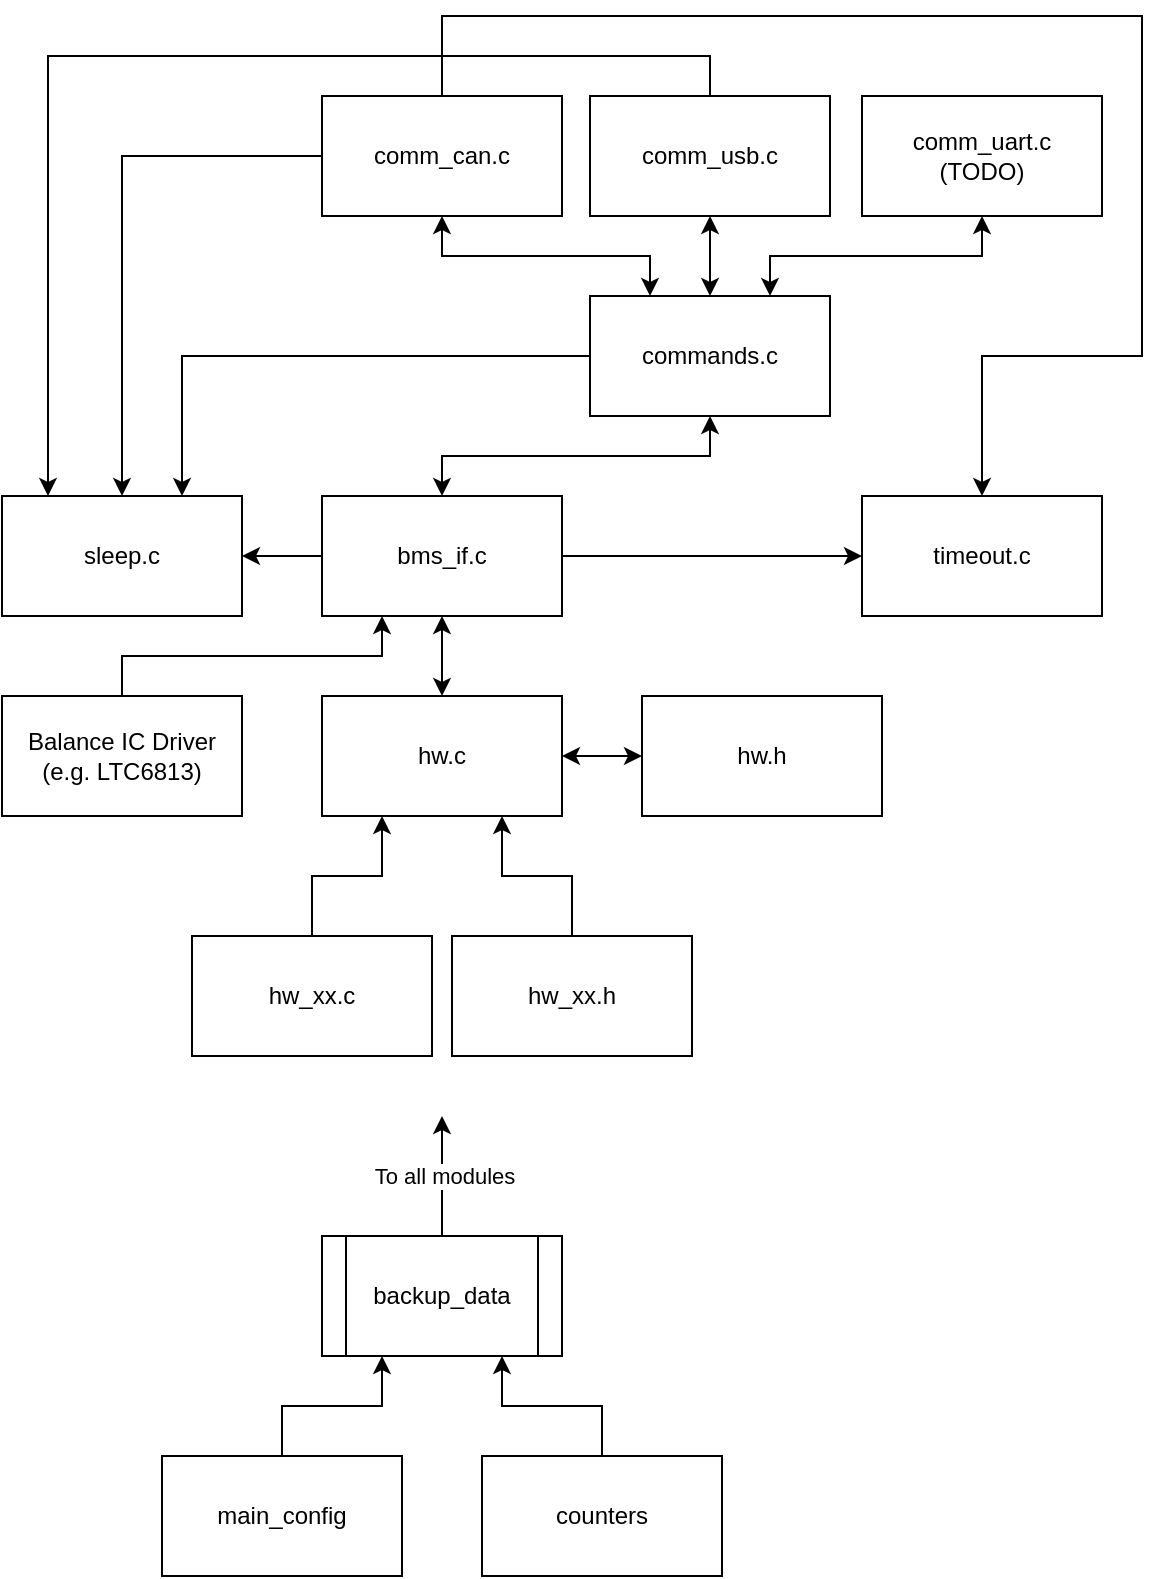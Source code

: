 <mxfile version="13.9.9" type="device"><diagram id="mEra7bK9AHs1o5v5Jp0K" name="Sida-1"><mxGraphModel dx="1102" dy="1000" grid="1" gridSize="10" guides="1" tooltips="1" connect="1" arrows="1" fold="1" page="1" pageScale="1" pageWidth="827" pageHeight="1169" math="0" shadow="0"><root><mxCell id="0"/><mxCell id="1" parent="0"/><mxCell id="HxEndxn-QyzDh2U5f8Ij-24" style="edgeStyle=orthogonalEdgeStyle;rounded=0;orthogonalLoop=1;jettySize=auto;html=1;entryX=0.5;entryY=1;entryDx=0;entryDy=0;startArrow=classic;startFill=1;exitX=0.5;exitY=0;exitDx=0;exitDy=0;" parent="1" source="HxEndxn-QyzDh2U5f8Ij-1" target="HxEndxn-QyzDh2U5f8Ij-13" edge="1"><mxGeometry relative="1" as="geometry"><Array as="points"><mxPoint x="340" y="370"/><mxPoint x="474" y="370"/></Array></mxGeometry></mxCell><mxCell id="HxEndxn-QyzDh2U5f8Ij-29" style="edgeStyle=orthogonalEdgeStyle;rounded=0;orthogonalLoop=1;jettySize=auto;html=1;entryX=1;entryY=0.5;entryDx=0;entryDy=0;startArrow=none;startFill=0;" parent="1" source="HxEndxn-QyzDh2U5f8Ij-1" target="HxEndxn-QyzDh2U5f8Ij-26" edge="1"><mxGeometry relative="1" as="geometry"/></mxCell><mxCell id="HxEndxn-QyzDh2U5f8Ij-33" style="edgeStyle=orthogonalEdgeStyle;rounded=0;orthogonalLoop=1;jettySize=auto;html=1;entryX=0;entryY=0.5;entryDx=0;entryDy=0;startArrow=none;startFill=0;" parent="1" source="HxEndxn-QyzDh2U5f8Ij-1" target="HxEndxn-QyzDh2U5f8Ij-27" edge="1"><mxGeometry relative="1" as="geometry"/></mxCell><mxCell id="HxEndxn-QyzDh2U5f8Ij-1" value="bms_if.c" style="rounded=0;whiteSpace=wrap;html=1;" parent="1" vertex="1"><mxGeometry x="280" y="390" width="120" height="60" as="geometry"/></mxCell><mxCell id="HxEndxn-QyzDh2U5f8Ij-2" value="hw.c" style="rounded=0;whiteSpace=wrap;html=1;" parent="1" vertex="1"><mxGeometry x="280" y="490" width="120" height="60" as="geometry"/></mxCell><mxCell id="HxEndxn-QyzDh2U5f8Ij-6" value="" style="endArrow=classic;startArrow=classic;html=1;exitX=0.5;exitY=0;exitDx=0;exitDy=0;entryX=0.5;entryY=1;entryDx=0;entryDy=0;" parent="1" source="HxEndxn-QyzDh2U5f8Ij-2" target="HxEndxn-QyzDh2U5f8Ij-1" edge="1"><mxGeometry width="50" height="50" relative="1" as="geometry"><mxPoint x="300" y="470" as="sourcePoint"/><mxPoint x="350" y="420" as="targetPoint"/></mxGeometry></mxCell><mxCell id="DGvlKtoTeErJ5iCUaM7f-1" style="edgeStyle=orthogonalEdgeStyle;rounded=0;orthogonalLoop=1;jettySize=auto;html=1;entryX=0.25;entryY=1;entryDx=0;entryDy=0;" parent="1" source="HxEndxn-QyzDh2U5f8Ij-8" target="HxEndxn-QyzDh2U5f8Ij-2" edge="1"><mxGeometry relative="1" as="geometry"/></mxCell><mxCell id="HxEndxn-QyzDh2U5f8Ij-8" value="hw_xx.c" style="rounded=0;whiteSpace=wrap;html=1;" parent="1" vertex="1"><mxGeometry x="215" y="610" width="120" height="60" as="geometry"/></mxCell><mxCell id="DGvlKtoTeErJ5iCUaM7f-2" style="edgeStyle=orthogonalEdgeStyle;rounded=0;orthogonalLoop=1;jettySize=auto;html=1;entryX=0.75;entryY=1;entryDx=0;entryDy=0;" parent="1" source="HxEndxn-QyzDh2U5f8Ij-9" target="HxEndxn-QyzDh2U5f8Ij-2" edge="1"><mxGeometry relative="1" as="geometry"/></mxCell><mxCell id="HxEndxn-QyzDh2U5f8Ij-9" value="hw_xx.h" style="rounded=0;whiteSpace=wrap;html=1;" parent="1" vertex="1"><mxGeometry x="345" y="610" width="120" height="60" as="geometry"/></mxCell><mxCell id="HxEndxn-QyzDh2U5f8Ij-35" style="edgeStyle=orthogonalEdgeStyle;rounded=0;orthogonalLoop=1;jettySize=auto;html=1;startArrow=none;startFill=0;entryX=0.75;entryY=0;entryDx=0;entryDy=0;" parent="1" source="HxEndxn-QyzDh2U5f8Ij-13" target="HxEndxn-QyzDh2U5f8Ij-26" edge="1"><mxGeometry relative="1" as="geometry"/></mxCell><mxCell id="HxEndxn-QyzDh2U5f8Ij-13" value="commands.c" style="rounded=0;whiteSpace=wrap;html=1;" parent="1" vertex="1"><mxGeometry x="414" y="290" width="120" height="60" as="geometry"/></mxCell><mxCell id="HxEndxn-QyzDh2U5f8Ij-17" style="edgeStyle=orthogonalEdgeStyle;rounded=0;orthogonalLoop=1;jettySize=auto;html=1;entryX=1;entryY=0.5;entryDx=0;entryDy=0;startArrow=classic;startFill=1;" parent="1" source="HxEndxn-QyzDh2U5f8Ij-16" target="HxEndxn-QyzDh2U5f8Ij-2" edge="1"><mxGeometry relative="1" as="geometry"/></mxCell><mxCell id="HxEndxn-QyzDh2U5f8Ij-16" value="hw.h" style="rounded=0;whiteSpace=wrap;html=1;" parent="1" vertex="1"><mxGeometry x="440" y="490" width="120" height="60" as="geometry"/></mxCell><mxCell id="HxEndxn-QyzDh2U5f8Ij-19" style="edgeStyle=orthogonalEdgeStyle;rounded=0;orthogonalLoop=1;jettySize=auto;html=1;entryX=0.25;entryY=0;entryDx=0;entryDy=0;startArrow=classic;startFill=1;" parent="1" source="HxEndxn-QyzDh2U5f8Ij-18" target="HxEndxn-QyzDh2U5f8Ij-13" edge="1"><mxGeometry relative="1" as="geometry"><Array as="points"><mxPoint x="340" y="270"/><mxPoint x="444" y="270"/></Array></mxGeometry></mxCell><mxCell id="HxEndxn-QyzDh2U5f8Ij-30" style="edgeStyle=orthogonalEdgeStyle;rounded=0;orthogonalLoop=1;jettySize=auto;html=1;startArrow=none;startFill=0;" parent="1" source="HxEndxn-QyzDh2U5f8Ij-18" target="HxEndxn-QyzDh2U5f8Ij-26" edge="1"><mxGeometry relative="1" as="geometry"/></mxCell><mxCell id="HxEndxn-QyzDh2U5f8Ij-18" value="comm_can.c" style="rounded=0;whiteSpace=wrap;html=1;" parent="1" vertex="1"><mxGeometry x="280" y="190" width="120" height="60" as="geometry"/></mxCell><mxCell id="HxEndxn-QyzDh2U5f8Ij-21" style="edgeStyle=orthogonalEdgeStyle;rounded=0;orthogonalLoop=1;jettySize=auto;html=1;startArrow=classic;startFill=1;entryX=0.5;entryY=0;entryDx=0;entryDy=0;" parent="1" source="HxEndxn-QyzDh2U5f8Ij-20" target="HxEndxn-QyzDh2U5f8Ij-13" edge="1"><mxGeometry relative="1" as="geometry"><mxPoint x="460" y="280" as="targetPoint"/></mxGeometry></mxCell><mxCell id="HxEndxn-QyzDh2U5f8Ij-31" style="edgeStyle=orthogonalEdgeStyle;rounded=0;orthogonalLoop=1;jettySize=auto;html=1;startArrow=none;startFill=0;exitX=0.5;exitY=0;exitDx=0;exitDy=0;" parent="1" source="HxEndxn-QyzDh2U5f8Ij-20" target="HxEndxn-QyzDh2U5f8Ij-26" edge="1"><mxGeometry relative="1" as="geometry"><Array as="points"><mxPoint x="474" y="170"/><mxPoint x="143" y="170"/></Array><mxPoint x="50" y="390" as="targetPoint"/></mxGeometry></mxCell><mxCell id="DGvlKtoTeErJ5iCUaM7f-3" style="edgeStyle=orthogonalEdgeStyle;rounded=0;orthogonalLoop=1;jettySize=auto;html=1;entryX=0.5;entryY=0;entryDx=0;entryDy=0;exitX=0.5;exitY=0;exitDx=0;exitDy=0;" parent="1" source="HxEndxn-QyzDh2U5f8Ij-18" target="HxEndxn-QyzDh2U5f8Ij-27" edge="1"><mxGeometry relative="1" as="geometry"><Array as="points"><mxPoint x="340" y="150"/><mxPoint x="690" y="150"/><mxPoint x="690" y="320"/><mxPoint x="610" y="320"/></Array></mxGeometry></mxCell><mxCell id="HxEndxn-QyzDh2U5f8Ij-20" value="comm_usb.c" style="rounded=0;whiteSpace=wrap;html=1;" parent="1" vertex="1"><mxGeometry x="414" y="190" width="120" height="60" as="geometry"/></mxCell><mxCell id="HxEndxn-QyzDh2U5f8Ij-23" style="edgeStyle=orthogonalEdgeStyle;rounded=0;orthogonalLoop=1;jettySize=auto;html=1;startArrow=classic;startFill=1;entryX=0.75;entryY=0;entryDx=0;entryDy=0;" parent="1" source="HxEndxn-QyzDh2U5f8Ij-22" target="HxEndxn-QyzDh2U5f8Ij-13" edge="1"><mxGeometry relative="1" as="geometry"><mxPoint x="590" y="290" as="targetPoint"/><Array as="points"><mxPoint x="610" y="270"/><mxPoint x="504" y="270"/></Array></mxGeometry></mxCell><mxCell id="HxEndxn-QyzDh2U5f8Ij-22" value="comm_uart.c&lt;br&gt;(TODO)" style="rounded=0;whiteSpace=wrap;html=1;" parent="1" vertex="1"><mxGeometry x="550" y="190" width="120" height="60" as="geometry"/></mxCell><mxCell id="HxEndxn-QyzDh2U5f8Ij-26" value="sleep.c" style="rounded=0;whiteSpace=wrap;html=1;" parent="1" vertex="1"><mxGeometry x="120" y="390" width="120" height="60" as="geometry"/></mxCell><mxCell id="HxEndxn-QyzDh2U5f8Ij-27" value="timeout.c" style="rounded=0;whiteSpace=wrap;html=1;" parent="1" vertex="1"><mxGeometry x="550" y="390" width="120" height="60" as="geometry"/></mxCell><mxCell id="DGvlKtoTeErJ5iCUaM7f-13" style="edgeStyle=orthogonalEdgeStyle;rounded=0;orthogonalLoop=1;jettySize=auto;html=1;" parent="1" source="DGvlKtoTeErJ5iCUaM7f-5" edge="1"><mxGeometry relative="1" as="geometry"><mxPoint x="340" y="700" as="targetPoint"/></mxGeometry></mxCell><mxCell id="DGvlKtoTeErJ5iCUaM7f-14" value="To all modules" style="edgeLabel;html=1;align=center;verticalAlign=middle;resizable=0;points=[];" parent="DGvlKtoTeErJ5iCUaM7f-13" vertex="1" connectable="0"><mxGeometry x="0.218" y="-1" relative="1" as="geometry"><mxPoint x="-1" y="6.55" as="offset"/></mxGeometry></mxCell><mxCell id="DGvlKtoTeErJ5iCUaM7f-5" value="backup_data" style="shape=process;whiteSpace=wrap;html=1;backgroundOutline=1;" parent="1" vertex="1"><mxGeometry x="280" y="760" width="120" height="60" as="geometry"/></mxCell><mxCell id="DGvlKtoTeErJ5iCUaM7f-10" style="edgeStyle=orthogonalEdgeStyle;rounded=0;orthogonalLoop=1;jettySize=auto;html=1;entryX=0.25;entryY=1;entryDx=0;entryDy=0;" parent="1" source="DGvlKtoTeErJ5iCUaM7f-7" target="DGvlKtoTeErJ5iCUaM7f-5" edge="1"><mxGeometry relative="1" as="geometry"><Array as="points"><mxPoint x="260" y="845"/><mxPoint x="310" y="845"/></Array></mxGeometry></mxCell><mxCell id="DGvlKtoTeErJ5iCUaM7f-7" value="main_config" style="rounded=0;whiteSpace=wrap;html=1;" parent="1" vertex="1"><mxGeometry x="200" y="870" width="120" height="60" as="geometry"/></mxCell><mxCell id="DGvlKtoTeErJ5iCUaM7f-12" style="edgeStyle=orthogonalEdgeStyle;rounded=0;orthogonalLoop=1;jettySize=auto;html=1;entryX=0.75;entryY=1;entryDx=0;entryDy=0;" parent="1" source="DGvlKtoTeErJ5iCUaM7f-11" target="DGvlKtoTeErJ5iCUaM7f-5" edge="1"><mxGeometry relative="1" as="geometry"/></mxCell><mxCell id="DGvlKtoTeErJ5iCUaM7f-11" value="counters" style="rounded=0;whiteSpace=wrap;html=1;" parent="1" vertex="1"><mxGeometry x="360" y="870" width="120" height="60" as="geometry"/></mxCell><mxCell id="DGvlKtoTeErJ5iCUaM7f-18" style="edgeStyle=orthogonalEdgeStyle;rounded=0;orthogonalLoop=1;jettySize=auto;html=1;entryX=0.25;entryY=1;entryDx=0;entryDy=0;" parent="1" source="DGvlKtoTeErJ5iCUaM7f-15" target="HxEndxn-QyzDh2U5f8Ij-1" edge="1"><mxGeometry relative="1" as="geometry"><Array as="points"><mxPoint x="180" y="470"/><mxPoint x="310" y="470"/></Array></mxGeometry></mxCell><mxCell id="DGvlKtoTeErJ5iCUaM7f-15" value="Balance IC Driver&lt;br&gt;(e.g. LTC6813)" style="rounded=0;whiteSpace=wrap;html=1;" parent="1" vertex="1"><mxGeometry x="120" y="490" width="120" height="60" as="geometry"/></mxCell></root></mxGraphModel></diagram></mxfile>